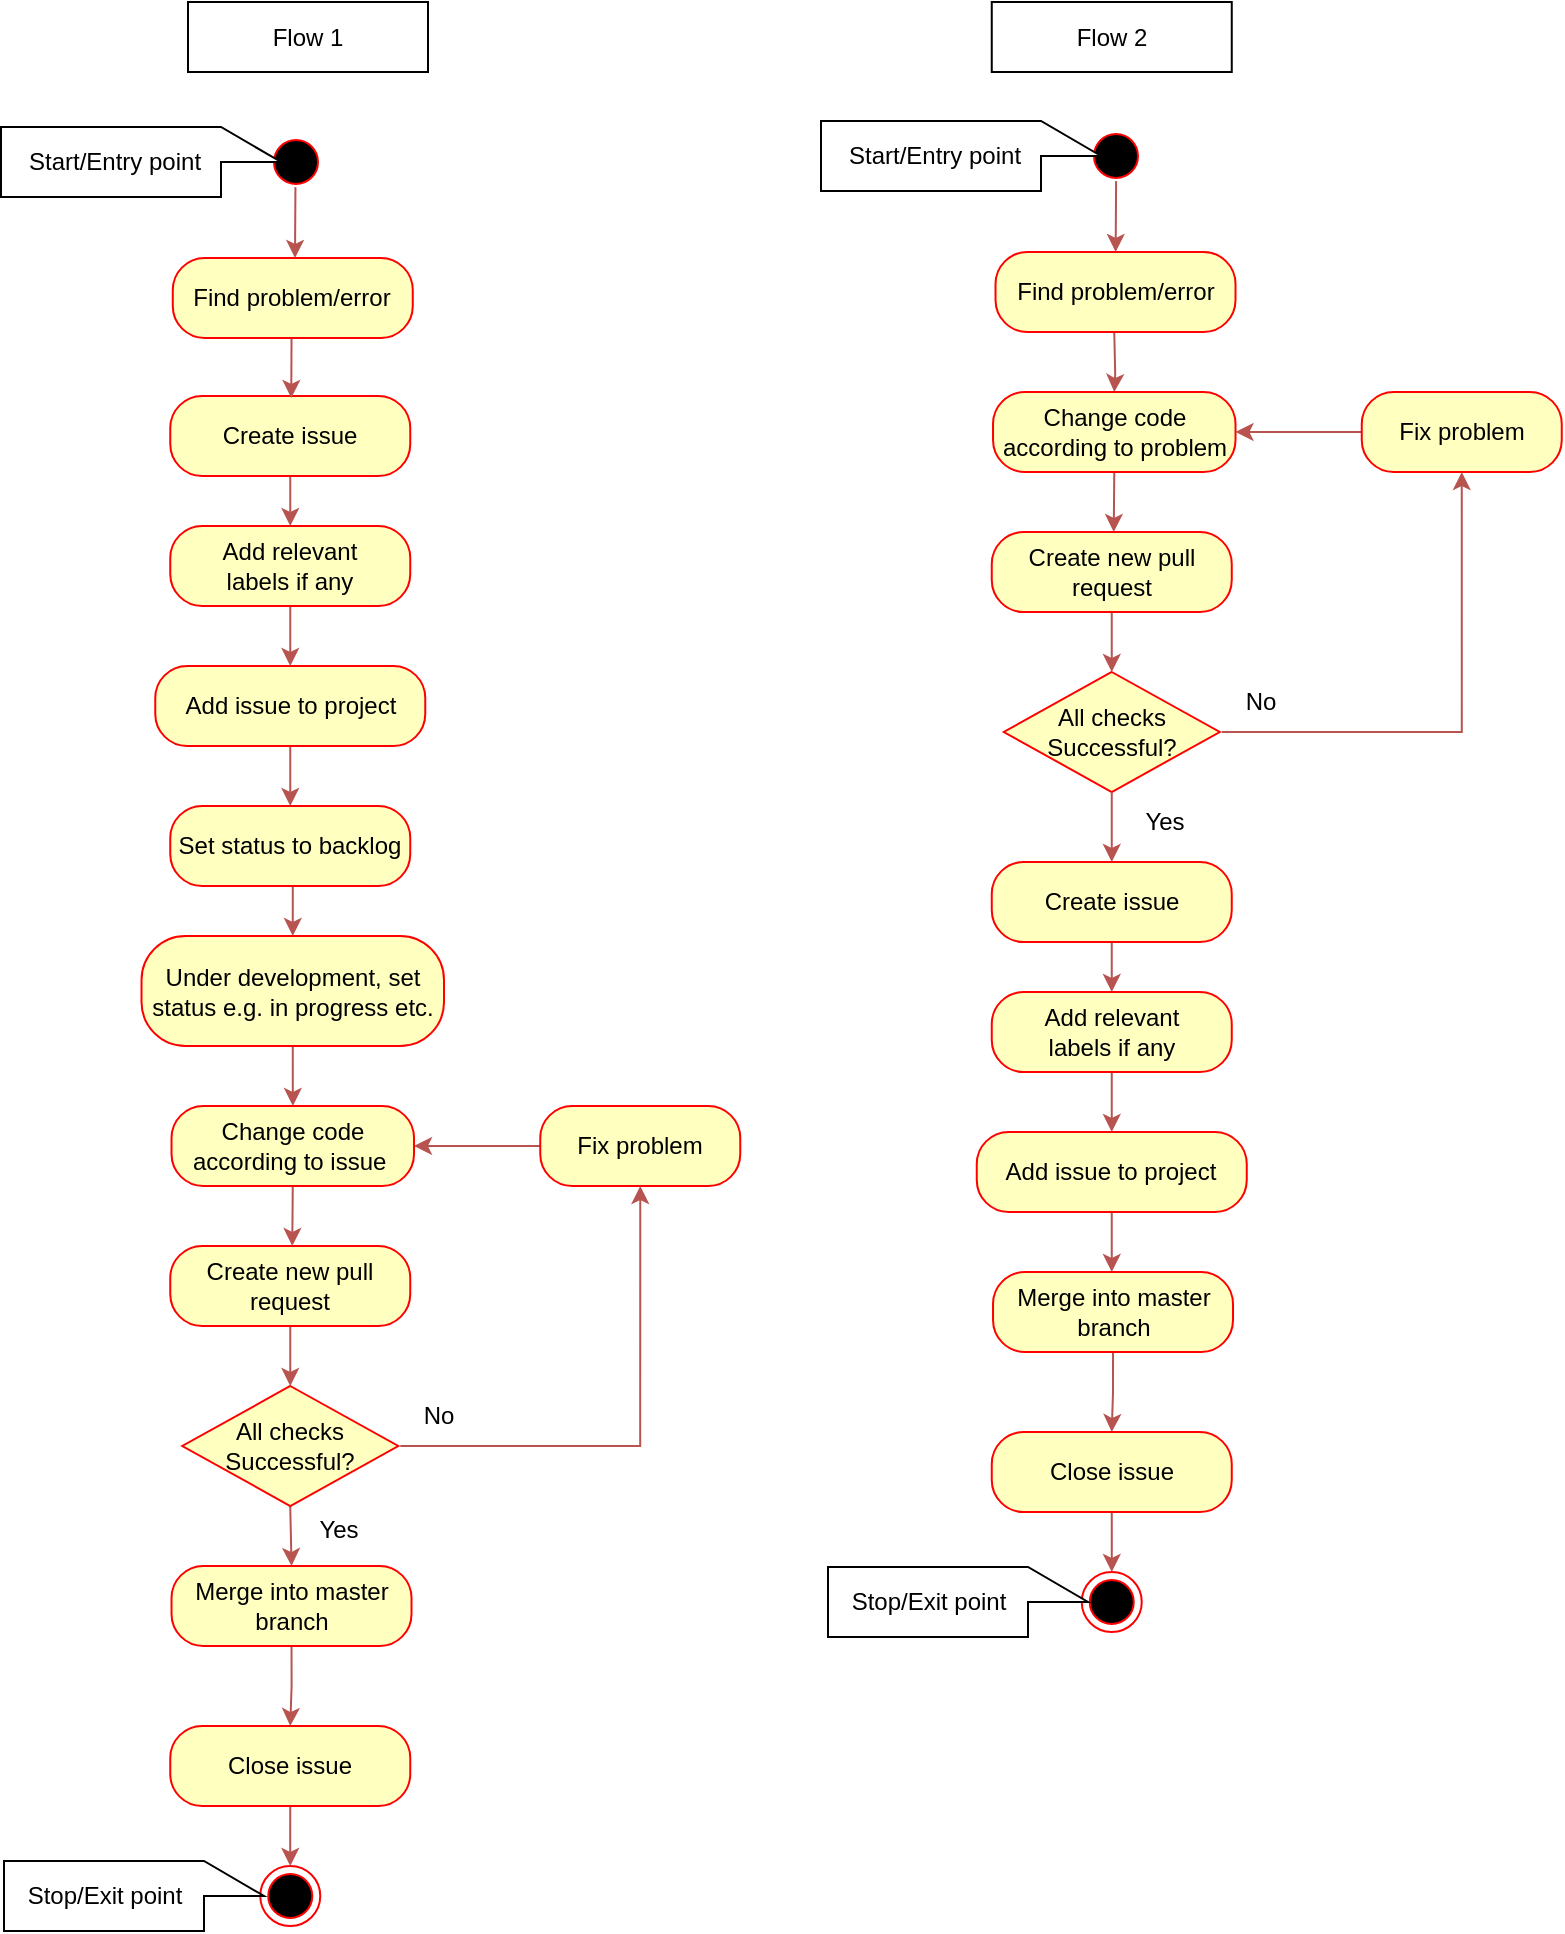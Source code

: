 <mxfile version="22.0.3" type="device">
  <diagram name="Page-1" id="DLJ1HT0TbZ3krAwsRnta">
    <mxGraphModel dx="2026" dy="1171" grid="0" gridSize="10" guides="1" tooltips="1" connect="1" arrows="1" fold="1" page="0" pageScale="1" pageWidth="850" pageHeight="1100" math="0" shadow="0">
      <root>
        <mxCell id="0" />
        <mxCell id="1" parent="0" />
        <mxCell id="t6MeOBT6qKdHq0I3uMll-1" value="" style="ellipse;html=1;shape=startState;fillColor=#000000;strokeColor=#ff0000;" vertex="1" parent="1">
          <mxGeometry x="571" y="77" width="30" height="30" as="geometry" />
        </mxCell>
        <mxCell id="t6MeOBT6qKdHq0I3uMll-2" style="edgeStyle=orthogonalEdgeStyle;rounded=0;orthogonalLoop=1;jettySize=auto;html=1;exitX=0.5;exitY=1;exitDx=0;exitDy=0;entryX=0.5;entryY=0;entryDx=0;entryDy=0;fillColor=#f8cecc;strokeColor=#b85450;" edge="1" parent="1" source="t6MeOBT6qKdHq0I3uMll-3" target="t6MeOBT6qKdHq0I3uMll-25">
          <mxGeometry relative="1" as="geometry" />
        </mxCell>
        <mxCell id="t6MeOBT6qKdHq0I3uMll-3" value="Create issue" style="rounded=1;whiteSpace=wrap;html=1;arcSize=40;fontColor=#000000;fillColor=#ffffc0;strokeColor=#ff0000;" vertex="1" parent="1">
          <mxGeometry x="523.88" y="445" width="120" height="40" as="geometry" />
        </mxCell>
        <mxCell id="t6MeOBT6qKdHq0I3uMll-4" value="All checks Successful?" style="rhombus;whiteSpace=wrap;html=1;fontColor=#000000;fillColor=#ffffc0;strokeColor=#ff0000;" vertex="1" parent="1">
          <mxGeometry x="529.88" y="350" width="108" height="60" as="geometry" />
        </mxCell>
        <mxCell id="t6MeOBT6qKdHq0I3uMll-5" style="edgeStyle=orthogonalEdgeStyle;rounded=0;orthogonalLoop=1;jettySize=auto;html=1;exitX=0.5;exitY=1;exitDx=0;exitDy=0;entryX=0.5;entryY=0;entryDx=0;entryDy=0;fillColor=#f8cecc;strokeColor=#b85450;" edge="1" parent="1" source="t6MeOBT6qKdHq0I3uMll-6">
          <mxGeometry relative="1" as="geometry">
            <mxPoint x="583.88" y="650" as="targetPoint" />
          </mxGeometry>
        </mxCell>
        <mxCell id="t6MeOBT6qKdHq0I3uMll-6" value="Add issue to project" style="rounded=1;whiteSpace=wrap;html=1;arcSize=40;fontColor=#000000;fillColor=#ffffc0;strokeColor=#ff0000;" vertex="1" parent="1">
          <mxGeometry x="516.38" y="580" width="135" height="40" as="geometry" />
        </mxCell>
        <mxCell id="t6MeOBT6qKdHq0I3uMll-7" style="edgeStyle=orthogonalEdgeStyle;rounded=0;orthogonalLoop=1;jettySize=auto;html=1;exitX=0.5;exitY=1;exitDx=0;exitDy=0;fillColor=#f8cecc;strokeColor=#b85450;" edge="1" parent="1" target="t6MeOBT6qKdHq0I3uMll-18">
          <mxGeometry relative="1" as="geometry">
            <mxPoint x="585.135" y="180" as="sourcePoint" />
          </mxGeometry>
        </mxCell>
        <mxCell id="t6MeOBT6qKdHq0I3uMll-8" style="edgeStyle=orthogonalEdgeStyle;rounded=0;orthogonalLoop=1;jettySize=auto;html=1;exitX=0.5;exitY=1;exitDx=0;exitDy=0;entryX=0.5;entryY=0;entryDx=0;entryDy=0;fillColor=#f8cecc;strokeColor=#b85450;" edge="1" parent="1" source="t6MeOBT6qKdHq0I3uMll-9" target="t6MeOBT6qKdHq0I3uMll-27">
          <mxGeometry relative="1" as="geometry" />
        </mxCell>
        <mxCell id="t6MeOBT6qKdHq0I3uMll-9" value="Merge into master branch" style="rounded=1;whiteSpace=wrap;html=1;arcSize=40;fontColor=#000000;fillColor=#ffffc0;strokeColor=#ff0000;" vertex="1" parent="1">
          <mxGeometry x="524.51" y="650" width="120" height="40" as="geometry" />
        </mxCell>
        <mxCell id="t6MeOBT6qKdHq0I3uMll-10" value="Yes" style="text;html=1;align=center;verticalAlign=middle;resizable=0;points=[];autosize=1;strokeColor=none;fillColor=none;" vertex="1" parent="1">
          <mxGeometry x="590" y="410" width="40" height="30" as="geometry" />
        </mxCell>
        <mxCell id="t6MeOBT6qKdHq0I3uMll-11" value="No" style="text;html=1;align=center;verticalAlign=middle;resizable=0;points=[];autosize=1;strokeColor=none;fillColor=none;" vertex="1" parent="1">
          <mxGeometry x="637.88" y="350" width="40" height="30" as="geometry" />
        </mxCell>
        <mxCell id="t6MeOBT6qKdHq0I3uMll-12" style="edgeStyle=orthogonalEdgeStyle;rounded=0;orthogonalLoop=1;jettySize=auto;html=1;exitX=0;exitY=0.5;exitDx=0;exitDy=0;entryX=1;entryY=0.5;entryDx=0;entryDy=0;fillColor=#f8cecc;strokeColor=#b85450;" edge="1" parent="1" source="t6MeOBT6qKdHq0I3uMll-13" target="t6MeOBT6qKdHq0I3uMll-18">
          <mxGeometry relative="1" as="geometry" />
        </mxCell>
        <mxCell id="t6MeOBT6qKdHq0I3uMll-13" value="Fix problem" style="rounded=1;whiteSpace=wrap;html=1;arcSize=40;fontColor=#000000;fillColor=#ffffc0;strokeColor=#ff0000;" vertex="1" parent="1">
          <mxGeometry x="708.88" y="210" width="100" height="40" as="geometry" />
        </mxCell>
        <mxCell id="t6MeOBT6qKdHq0I3uMll-14" style="edgeStyle=orthogonalEdgeStyle;rounded=0;orthogonalLoop=1;jettySize=auto;html=1;exitX=0.5;exitY=1;exitDx=0;exitDy=0;entryX=0.5;entryY=0;entryDx=0;entryDy=0;fillColor=#f8cecc;strokeColor=#b85450;" edge="1" parent="1" source="t6MeOBT6qKdHq0I3uMll-15" target="t6MeOBT6qKdHq0I3uMll-4">
          <mxGeometry relative="1" as="geometry" />
        </mxCell>
        <mxCell id="t6MeOBT6qKdHq0I3uMll-15" value="Create new pull request" style="rounded=1;whiteSpace=wrap;html=1;arcSize=40;fontColor=#000000;fillColor=#ffffc0;strokeColor=#ff0000;" vertex="1" parent="1">
          <mxGeometry x="523.88" y="280" width="120" height="40" as="geometry" />
        </mxCell>
        <mxCell id="t6MeOBT6qKdHq0I3uMll-16" style="edgeStyle=orthogonalEdgeStyle;rounded=0;orthogonalLoop=1;jettySize=auto;html=1;fillColor=#f8cecc;strokeColor=#b85450;entryX=0.5;entryY=1;entryDx=0;entryDy=0;" edge="1" parent="1" target="t6MeOBT6qKdHq0I3uMll-13">
          <mxGeometry relative="1" as="geometry">
            <mxPoint x="758.88" y="225" as="targetPoint" />
            <mxPoint x="638.88" y="380" as="sourcePoint" />
            <Array as="points">
              <mxPoint x="638.88" y="380" />
              <mxPoint x="758.88" y="380" />
            </Array>
          </mxGeometry>
        </mxCell>
        <mxCell id="t6MeOBT6qKdHq0I3uMll-17" style="edgeStyle=orthogonalEdgeStyle;rounded=0;orthogonalLoop=1;jettySize=auto;html=1;exitX=0.5;exitY=1;exitDx=0;exitDy=0;fillColor=#f8cecc;strokeColor=#b85450;" edge="1" parent="1" source="t6MeOBT6qKdHq0I3uMll-18">
          <mxGeometry relative="1" as="geometry">
            <mxPoint x="584.88" y="280" as="targetPoint" />
          </mxGeometry>
        </mxCell>
        <mxCell id="t6MeOBT6qKdHq0I3uMll-18" value="Change code according to problem" style="rounded=1;whiteSpace=wrap;html=1;arcSize=40;fontColor=#000000;fillColor=#ffffc0;strokeColor=#ff0000;" vertex="1" parent="1">
          <mxGeometry x="524.51" y="210" width="121.25" height="40" as="geometry" />
        </mxCell>
        <mxCell id="t6MeOBT6qKdHq0I3uMll-19" value="" style="ellipse;html=1;shape=endState;fillColor=#000000;strokeColor=#ff0000;" vertex="1" parent="1">
          <mxGeometry x="568.88" y="800" width="30" height="30" as="geometry" />
        </mxCell>
        <mxCell id="t6MeOBT6qKdHq0I3uMll-20" value="" style="shape=callout;whiteSpace=wrap;html=1;perimeter=calloutPerimeter;rotation=-90;" vertex="1" parent="1">
          <mxGeometry x="491" y="22" width="35" height="140" as="geometry" />
        </mxCell>
        <mxCell id="t6MeOBT6qKdHq0I3uMll-21" value="" style="shape=callout;whiteSpace=wrap;html=1;perimeter=calloutPerimeter;rotation=-90;" vertex="1" parent="1">
          <mxGeometry x="489.5" y="750" width="35" height="130" as="geometry" />
        </mxCell>
        <mxCell id="t6MeOBT6qKdHq0I3uMll-22" value="Start/Entry point" style="text;html=1;align=center;verticalAlign=middle;resizable=0;points=[];autosize=1;strokeColor=none;fillColor=none;" vertex="1" parent="1">
          <mxGeometry x="440" y="77" width="110" height="30" as="geometry" />
        </mxCell>
        <mxCell id="t6MeOBT6qKdHq0I3uMll-23" value="Stop/Exit point" style="text;html=1;align=center;verticalAlign=middle;resizable=0;points=[];autosize=1;strokeColor=none;fillColor=none;" vertex="1" parent="1">
          <mxGeometry x="442" y="800" width="100" height="30" as="geometry" />
        </mxCell>
        <mxCell id="t6MeOBT6qKdHq0I3uMll-24" style="edgeStyle=orthogonalEdgeStyle;rounded=0;orthogonalLoop=1;jettySize=auto;html=1;exitX=0.5;exitY=1;exitDx=0;exitDy=0;entryX=0.5;entryY=0;entryDx=0;entryDy=0;fillColor=#f8cecc;strokeColor=#b85450;" edge="1" parent="1" source="t6MeOBT6qKdHq0I3uMll-25" target="t6MeOBT6qKdHq0I3uMll-6">
          <mxGeometry relative="1" as="geometry" />
        </mxCell>
        <mxCell id="t6MeOBT6qKdHq0I3uMll-25" value="Add relevant &lt;br&gt;labels if any" style="rounded=1;whiteSpace=wrap;html=1;arcSize=40;fontColor=#000000;fillColor=#ffffc0;strokeColor=#ff0000;" vertex="1" parent="1">
          <mxGeometry x="523.88" y="510" width="120" height="40" as="geometry" />
        </mxCell>
        <mxCell id="t6MeOBT6qKdHq0I3uMll-26" style="edgeStyle=orthogonalEdgeStyle;rounded=0;orthogonalLoop=1;jettySize=auto;html=1;exitX=0.5;exitY=1;exitDx=0;exitDy=0;fillColor=#f8cecc;strokeColor=#b85450;" edge="1" parent="1" source="t6MeOBT6qKdHq0I3uMll-27" target="t6MeOBT6qKdHq0I3uMll-19">
          <mxGeometry relative="1" as="geometry" />
        </mxCell>
        <mxCell id="t6MeOBT6qKdHq0I3uMll-27" value="Close issue" style="rounded=1;whiteSpace=wrap;html=1;arcSize=40;fontColor=#000000;fillColor=#ffffc0;strokeColor=#ff0000;" vertex="1" parent="1">
          <mxGeometry x="523.88" y="730" width="120" height="40" as="geometry" />
        </mxCell>
        <mxCell id="t6MeOBT6qKdHq0I3uMll-28" value="" style="ellipse;html=1;shape=startState;fillColor=#000000;strokeColor=#ff0000;" vertex="1" parent="1">
          <mxGeometry x="161" y="80" width="30" height="30" as="geometry" />
        </mxCell>
        <mxCell id="t6MeOBT6qKdHq0I3uMll-29" style="edgeStyle=orthogonalEdgeStyle;rounded=0;orthogonalLoop=1;jettySize=auto;html=1;exitX=0.5;exitY=1;exitDx=0;exitDy=0;entryX=0.5;entryY=0;entryDx=0;entryDy=0;fillColor=#f8cecc;strokeColor=#b85450;" edge="1" parent="1" source="t6MeOBT6qKdHq0I3uMll-30" target="t6MeOBT6qKdHq0I3uMll-56">
          <mxGeometry relative="1" as="geometry" />
        </mxCell>
        <mxCell id="t6MeOBT6qKdHq0I3uMll-30" value="Create issue" style="rounded=1;whiteSpace=wrap;html=1;arcSize=40;fontColor=#000000;fillColor=#ffffc0;strokeColor=#ff0000;" vertex="1" parent="1">
          <mxGeometry x="113.13" y="212" width="120" height="40" as="geometry" />
        </mxCell>
        <mxCell id="t6MeOBT6qKdHq0I3uMll-31" style="edgeStyle=orthogonalEdgeStyle;rounded=0;orthogonalLoop=1;jettySize=auto;html=1;exitX=0.5;exitY=1;exitDx=0;exitDy=0;entryX=0.5;entryY=0;entryDx=0;entryDy=0;fillColor=#f8cecc;strokeColor=#b85450;" edge="1" parent="1" source="t6MeOBT6qKdHq0I3uMll-32" target="t6MeOBT6qKdHq0I3uMll-40">
          <mxGeometry relative="1" as="geometry" />
        </mxCell>
        <mxCell id="t6MeOBT6qKdHq0I3uMll-32" value="All checks Successful?" style="rhombus;whiteSpace=wrap;html=1;fontColor=#000000;fillColor=#ffffc0;strokeColor=#ff0000;" vertex="1" parent="1">
          <mxGeometry x="119.13" y="707" width="108" height="60" as="geometry" />
        </mxCell>
        <mxCell id="t6MeOBT6qKdHq0I3uMll-33" style="edgeStyle=orthogonalEdgeStyle;rounded=0;orthogonalLoop=1;jettySize=auto;html=1;exitX=0.5;exitY=1;exitDx=0;exitDy=0;entryX=0.5;entryY=0;entryDx=0;entryDy=0;fillColor=#f8cecc;strokeColor=#b85450;" edge="1" parent="1" source="t6MeOBT6qKdHq0I3uMll-34" target="t6MeOBT6qKdHq0I3uMll-36">
          <mxGeometry relative="1" as="geometry" />
        </mxCell>
        <mxCell id="t6MeOBT6qKdHq0I3uMll-34" value="Add issue to project" style="rounded=1;whiteSpace=wrap;html=1;arcSize=40;fontColor=#000000;fillColor=#ffffc0;strokeColor=#ff0000;" vertex="1" parent="1">
          <mxGeometry x="105.63" y="347" width="135" height="40" as="geometry" />
        </mxCell>
        <mxCell id="t6MeOBT6qKdHq0I3uMll-35" style="edgeStyle=orthogonalEdgeStyle;rounded=0;orthogonalLoop=1;jettySize=auto;html=1;exitX=0.5;exitY=1;exitDx=0;exitDy=0;entryX=0.5;entryY=0;entryDx=0;entryDy=0;fillColor=#f8cecc;strokeColor=#b85450;" edge="1" parent="1" target="t6MeOBT6qKdHq0I3uMll-38">
          <mxGeometry relative="1" as="geometry">
            <mxPoint x="173.13" y="452" as="sourcePoint" />
          </mxGeometry>
        </mxCell>
        <mxCell id="t6MeOBT6qKdHq0I3uMll-36" value="Set status to backlog" style="rounded=1;whiteSpace=wrap;html=1;arcSize=40;fontColor=#000000;fillColor=#ffffc0;strokeColor=#ff0000;" vertex="1" parent="1">
          <mxGeometry x="113.13" y="417" width="120" height="40" as="geometry" />
        </mxCell>
        <mxCell id="t6MeOBT6qKdHq0I3uMll-37" style="edgeStyle=orthogonalEdgeStyle;rounded=0;orthogonalLoop=1;jettySize=auto;html=1;exitX=0.5;exitY=1;exitDx=0;exitDy=0;fillColor=#f8cecc;strokeColor=#b85450;" edge="1" parent="1" source="t6MeOBT6qKdHq0I3uMll-38" target="t6MeOBT6qKdHq0I3uMll-49">
          <mxGeometry relative="1" as="geometry" />
        </mxCell>
        <mxCell id="t6MeOBT6qKdHq0I3uMll-38" value="Under development, set status e.g. in progress etc." style="rounded=1;whiteSpace=wrap;html=1;arcSize=40;fontColor=#000000;fillColor=#ffffc0;strokeColor=#ff0000;" vertex="1" parent="1">
          <mxGeometry x="98.76" y="482" width="151.25" height="55" as="geometry" />
        </mxCell>
        <mxCell id="t6MeOBT6qKdHq0I3uMll-39" style="edgeStyle=orthogonalEdgeStyle;rounded=0;orthogonalLoop=1;jettySize=auto;html=1;exitX=0.5;exitY=1;exitDx=0;exitDy=0;entryX=0.5;entryY=0;entryDx=0;entryDy=0;fillColor=#f8cecc;strokeColor=#b85450;" edge="1" parent="1" source="t6MeOBT6qKdHq0I3uMll-40" target="t6MeOBT6qKdHq0I3uMll-58">
          <mxGeometry relative="1" as="geometry" />
        </mxCell>
        <mxCell id="t6MeOBT6qKdHq0I3uMll-40" value="Merge into master branch" style="rounded=1;whiteSpace=wrap;html=1;arcSize=40;fontColor=#000000;fillColor=#ffffc0;strokeColor=#ff0000;" vertex="1" parent="1">
          <mxGeometry x="113.76" y="797" width="120" height="40" as="geometry" />
        </mxCell>
        <mxCell id="t6MeOBT6qKdHq0I3uMll-41" value="Yes" style="text;html=1;align=center;verticalAlign=middle;resizable=0;points=[];autosize=1;strokeColor=none;fillColor=none;" vertex="1" parent="1">
          <mxGeometry x="177.13" y="764" width="40" height="30" as="geometry" />
        </mxCell>
        <mxCell id="t6MeOBT6qKdHq0I3uMll-42" value="No" style="text;html=1;align=center;verticalAlign=middle;resizable=0;points=[];autosize=1;strokeColor=none;fillColor=none;" vertex="1" parent="1">
          <mxGeometry x="227.13" y="707" width="40" height="30" as="geometry" />
        </mxCell>
        <mxCell id="t6MeOBT6qKdHq0I3uMll-43" style="edgeStyle=orthogonalEdgeStyle;rounded=0;orthogonalLoop=1;jettySize=auto;html=1;exitX=0;exitY=0.5;exitDx=0;exitDy=0;entryX=1;entryY=0.5;entryDx=0;entryDy=0;fillColor=#f8cecc;strokeColor=#b85450;" edge="1" parent="1" source="t6MeOBT6qKdHq0I3uMll-44" target="t6MeOBT6qKdHq0I3uMll-49">
          <mxGeometry relative="1" as="geometry" />
        </mxCell>
        <mxCell id="t6MeOBT6qKdHq0I3uMll-44" value="Fix problem" style="rounded=1;whiteSpace=wrap;html=1;arcSize=40;fontColor=#000000;fillColor=#ffffc0;strokeColor=#ff0000;" vertex="1" parent="1">
          <mxGeometry x="298.13" y="567" width="100" height="40" as="geometry" />
        </mxCell>
        <mxCell id="t6MeOBT6qKdHq0I3uMll-45" style="edgeStyle=orthogonalEdgeStyle;rounded=0;orthogonalLoop=1;jettySize=auto;html=1;exitX=0.5;exitY=1;exitDx=0;exitDy=0;entryX=0.5;entryY=0;entryDx=0;entryDy=0;fillColor=#f8cecc;strokeColor=#b85450;" edge="1" parent="1" source="t6MeOBT6qKdHq0I3uMll-46" target="t6MeOBT6qKdHq0I3uMll-32">
          <mxGeometry relative="1" as="geometry" />
        </mxCell>
        <mxCell id="t6MeOBT6qKdHq0I3uMll-46" value="Create new pull request" style="rounded=1;whiteSpace=wrap;html=1;arcSize=40;fontColor=#000000;fillColor=#ffffc0;strokeColor=#ff0000;" vertex="1" parent="1">
          <mxGeometry x="113.13" y="637" width="120" height="40" as="geometry" />
        </mxCell>
        <mxCell id="t6MeOBT6qKdHq0I3uMll-47" style="edgeStyle=orthogonalEdgeStyle;rounded=0;orthogonalLoop=1;jettySize=auto;html=1;fillColor=#f8cecc;strokeColor=#b85450;entryX=0.5;entryY=1;entryDx=0;entryDy=0;" edge="1" parent="1" target="t6MeOBT6qKdHq0I3uMll-44">
          <mxGeometry relative="1" as="geometry">
            <mxPoint x="348.13" y="582" as="targetPoint" />
            <mxPoint x="228.13" y="737" as="sourcePoint" />
            <Array as="points">
              <mxPoint x="228.13" y="737" />
              <mxPoint x="348.13" y="737" />
            </Array>
          </mxGeometry>
        </mxCell>
        <mxCell id="t6MeOBT6qKdHq0I3uMll-48" style="edgeStyle=orthogonalEdgeStyle;rounded=0;orthogonalLoop=1;jettySize=auto;html=1;exitX=0.5;exitY=1;exitDx=0;exitDy=0;fillColor=#f8cecc;strokeColor=#b85450;" edge="1" parent="1" source="t6MeOBT6qKdHq0I3uMll-49">
          <mxGeometry relative="1" as="geometry">
            <mxPoint x="174.13" y="637" as="targetPoint" />
          </mxGeometry>
        </mxCell>
        <mxCell id="t6MeOBT6qKdHq0I3uMll-49" value="Change code according to issue&amp;nbsp;" style="rounded=1;whiteSpace=wrap;html=1;arcSize=40;fontColor=#000000;fillColor=#ffffc0;strokeColor=#ff0000;" vertex="1" parent="1">
          <mxGeometry x="113.76" y="567" width="121.25" height="40" as="geometry" />
        </mxCell>
        <mxCell id="t6MeOBT6qKdHq0I3uMll-50" value="" style="ellipse;html=1;shape=endState;fillColor=#000000;strokeColor=#ff0000;" vertex="1" parent="1">
          <mxGeometry x="158.13" y="947" width="30" height="30" as="geometry" />
        </mxCell>
        <mxCell id="t6MeOBT6qKdHq0I3uMll-51" value="" style="shape=callout;whiteSpace=wrap;html=1;perimeter=calloutPerimeter;rotation=-90;" vertex="1" parent="1">
          <mxGeometry x="81" y="25" width="35" height="140" as="geometry" />
        </mxCell>
        <mxCell id="t6MeOBT6qKdHq0I3uMll-52" value="" style="shape=callout;whiteSpace=wrap;html=1;perimeter=calloutPerimeter;rotation=-90;" vertex="1" parent="1">
          <mxGeometry x="77.5" y="897" width="35" height="130" as="geometry" />
        </mxCell>
        <mxCell id="t6MeOBT6qKdHq0I3uMll-53" value="Start/Entry point" style="text;html=1;align=center;verticalAlign=middle;resizable=0;points=[];autosize=1;strokeColor=none;fillColor=none;" vertex="1" parent="1">
          <mxGeometry x="30" y="80" width="110" height="30" as="geometry" />
        </mxCell>
        <mxCell id="t6MeOBT6qKdHq0I3uMll-54" value="Stop/Exit point" style="text;html=1;align=center;verticalAlign=middle;resizable=0;points=[];autosize=1;strokeColor=none;fillColor=none;" vertex="1" parent="1">
          <mxGeometry x="30" y="947" width="100" height="30" as="geometry" />
        </mxCell>
        <mxCell id="t6MeOBT6qKdHq0I3uMll-55" style="edgeStyle=orthogonalEdgeStyle;rounded=0;orthogonalLoop=1;jettySize=auto;html=1;exitX=0.5;exitY=1;exitDx=0;exitDy=0;entryX=0.5;entryY=0;entryDx=0;entryDy=0;fillColor=#f8cecc;strokeColor=#b85450;" edge="1" parent="1" source="t6MeOBT6qKdHq0I3uMll-56" target="t6MeOBT6qKdHq0I3uMll-34">
          <mxGeometry relative="1" as="geometry" />
        </mxCell>
        <mxCell id="t6MeOBT6qKdHq0I3uMll-56" value="Add relevant &lt;br&gt;labels if any" style="rounded=1;whiteSpace=wrap;html=1;arcSize=40;fontColor=#000000;fillColor=#ffffc0;strokeColor=#ff0000;" vertex="1" parent="1">
          <mxGeometry x="113.13" y="277" width="120" height="40" as="geometry" />
        </mxCell>
        <mxCell id="t6MeOBT6qKdHq0I3uMll-57" style="edgeStyle=orthogonalEdgeStyle;rounded=0;orthogonalLoop=1;jettySize=auto;html=1;exitX=0.5;exitY=1;exitDx=0;exitDy=0;fillColor=#f8cecc;strokeColor=#b85450;" edge="1" parent="1" source="t6MeOBT6qKdHq0I3uMll-58" target="t6MeOBT6qKdHq0I3uMll-50">
          <mxGeometry relative="1" as="geometry" />
        </mxCell>
        <mxCell id="t6MeOBT6qKdHq0I3uMll-58" value="Close issue" style="rounded=1;whiteSpace=wrap;html=1;arcSize=40;fontColor=#000000;fillColor=#ffffc0;strokeColor=#ff0000;" vertex="1" parent="1">
          <mxGeometry x="113.13" y="877" width="120" height="40" as="geometry" />
        </mxCell>
        <mxCell id="t6MeOBT6qKdHq0I3uMll-59" value="Find problem/error" style="rounded=1;whiteSpace=wrap;html=1;arcSize=40;fontColor=#000000;fillColor=#ffffc0;strokeColor=#ff0000;" vertex="1" parent="1">
          <mxGeometry x="525.76" y="140" width="120" height="40" as="geometry" />
        </mxCell>
        <mxCell id="t6MeOBT6qKdHq0I3uMll-60" style="edgeStyle=orthogonalEdgeStyle;rounded=0;orthogonalLoop=1;jettySize=auto;html=1;exitX=0.5;exitY=1;exitDx=0;exitDy=0;fillColor=#f8cecc;strokeColor=#b85450;entryX=0.5;entryY=0;entryDx=0;entryDy=0;" edge="1" parent="1" source="t6MeOBT6qKdHq0I3uMll-4" target="t6MeOBT6qKdHq0I3uMll-3">
          <mxGeometry relative="1" as="geometry">
            <mxPoint x="584.72" y="445" as="targetPoint" />
            <mxPoint x="584.72" y="415" as="sourcePoint" />
          </mxGeometry>
        </mxCell>
        <mxCell id="t6MeOBT6qKdHq0I3uMll-61" style="edgeStyle=orthogonalEdgeStyle;rounded=0;orthogonalLoop=1;jettySize=auto;html=1;exitX=0.5;exitY=1;exitDx=0;exitDy=0;fillColor=#f8cecc;strokeColor=#b85450;entryX=0.529;entryY=0.011;entryDx=0;entryDy=0;entryPerimeter=0;" edge="1" parent="1">
          <mxGeometry relative="1" as="geometry">
            <mxPoint x="586.05" y="104.56" as="sourcePoint" />
            <mxPoint x="585.83" y="140" as="targetPoint" />
          </mxGeometry>
        </mxCell>
        <mxCell id="t6MeOBT6qKdHq0I3uMll-62" value="Flow 1" style="rounded=0;whiteSpace=wrap;html=1;" vertex="1" parent="1">
          <mxGeometry x="122" y="15" width="120" height="35" as="geometry" />
        </mxCell>
        <mxCell id="t6MeOBT6qKdHq0I3uMll-63" value="Flow 2" style="rounded=0;whiteSpace=wrap;html=1;" vertex="1" parent="1">
          <mxGeometry x="523.88" y="15" width="120" height="35" as="geometry" />
        </mxCell>
        <mxCell id="t6MeOBT6qKdHq0I3uMll-64" style="edgeStyle=orthogonalEdgeStyle;rounded=0;orthogonalLoop=1;jettySize=auto;html=1;exitX=0.5;exitY=1;exitDx=0;exitDy=0;fillColor=#f8cecc;strokeColor=#b85450;" edge="1" parent="1">
          <mxGeometry relative="1" as="geometry">
            <mxPoint x="173.765" y="183" as="sourcePoint" />
            <mxPoint x="173.63" y="213" as="targetPoint" />
          </mxGeometry>
        </mxCell>
        <mxCell id="t6MeOBT6qKdHq0I3uMll-65" value="Find problem/error" style="rounded=1;whiteSpace=wrap;html=1;arcSize=40;fontColor=#000000;fillColor=#ffffc0;strokeColor=#ff0000;" vertex="1" parent="1">
          <mxGeometry x="114.39" y="143" width="120" height="40" as="geometry" />
        </mxCell>
        <mxCell id="t6MeOBT6qKdHq0I3uMll-66" style="edgeStyle=orthogonalEdgeStyle;rounded=0;orthogonalLoop=1;jettySize=auto;html=1;exitX=0.5;exitY=1;exitDx=0;exitDy=0;fillColor=#f8cecc;strokeColor=#b85450;entryX=0.529;entryY=0.011;entryDx=0;entryDy=0;entryPerimeter=0;" edge="1" parent="1">
          <mxGeometry relative="1" as="geometry">
            <mxPoint x="175.72" y="107.56" as="sourcePoint" />
            <mxPoint x="175.5" y="143" as="targetPoint" />
          </mxGeometry>
        </mxCell>
      </root>
    </mxGraphModel>
  </diagram>
</mxfile>
